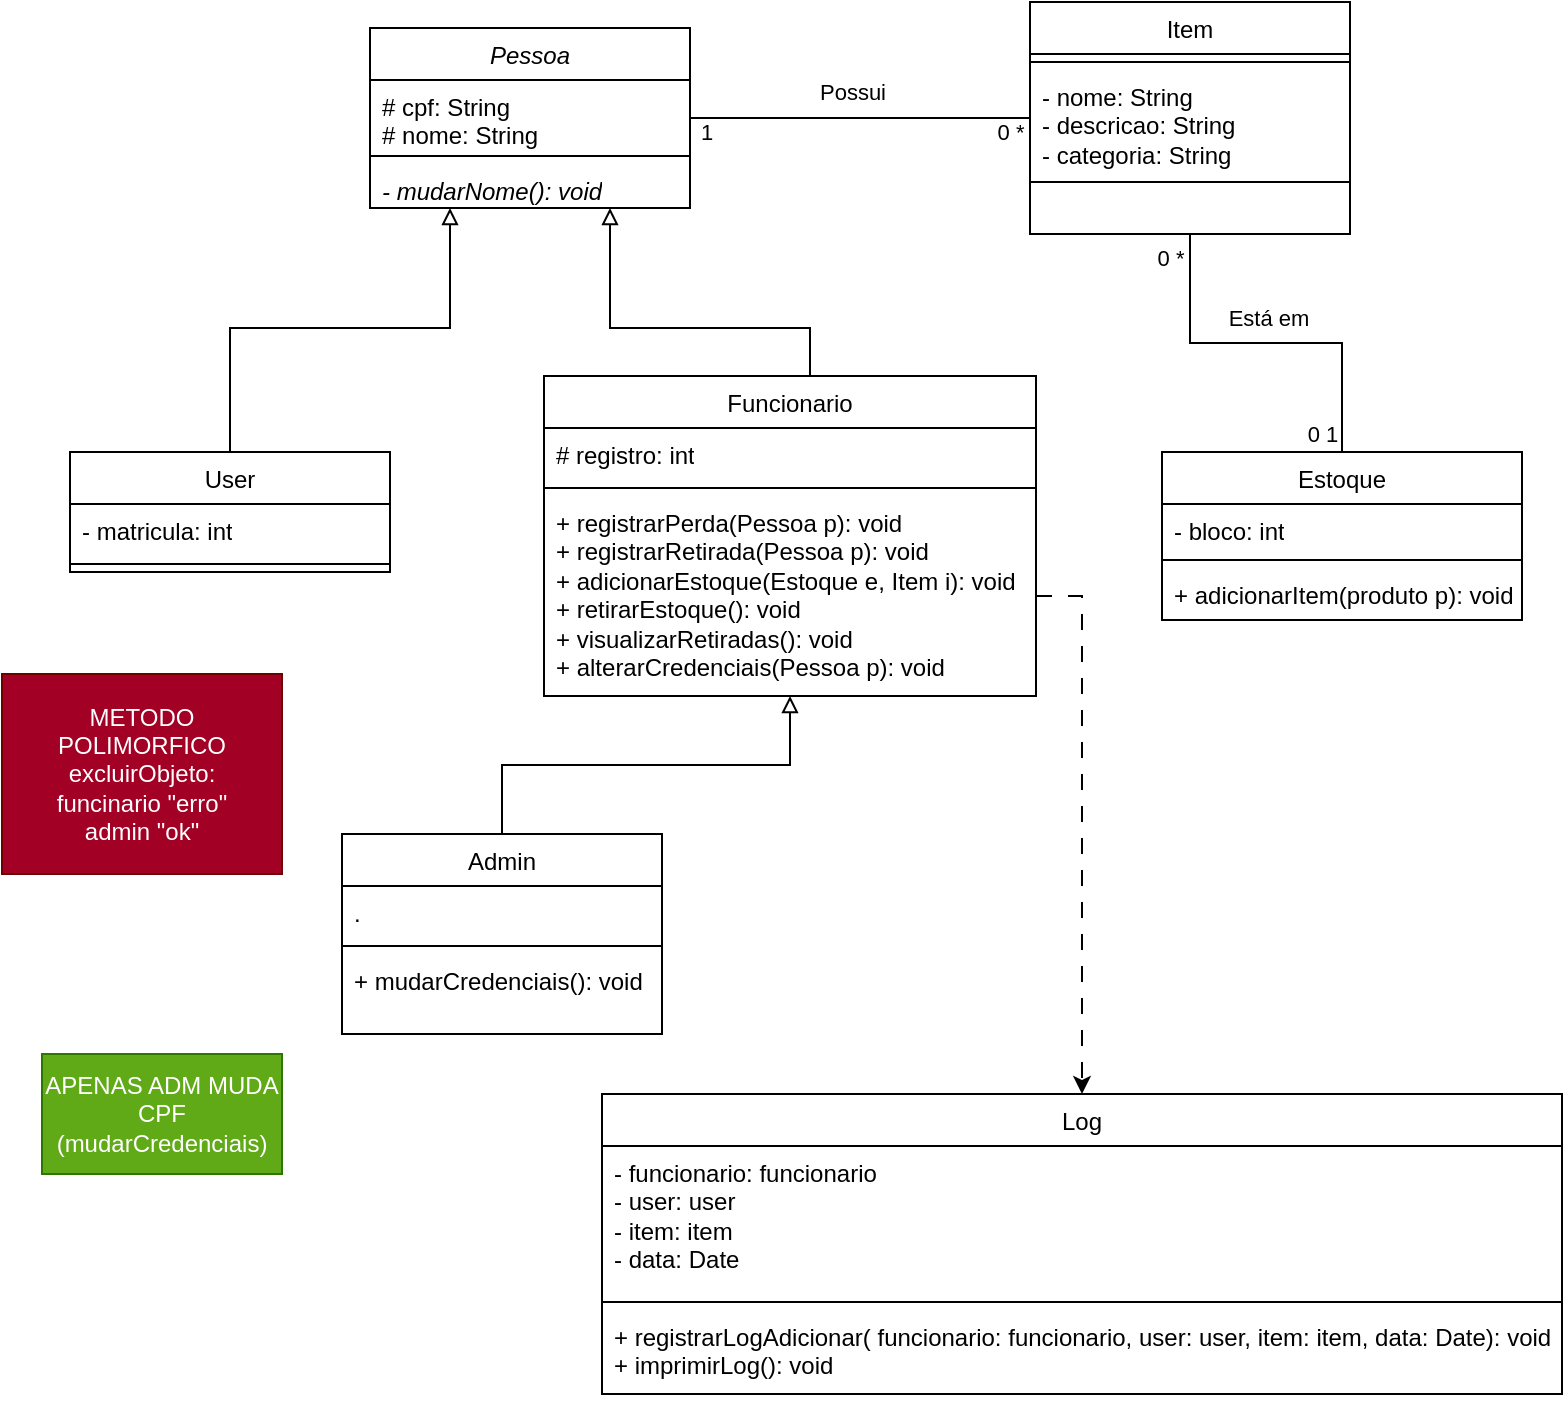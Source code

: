 <mxfile version="24.7.17">
  <diagram id="C5RBs43oDa-KdzZeNtuy" name="Page-1">
    <mxGraphModel dx="712" dy="959" grid="1" gridSize="10" guides="1" tooltips="1" connect="1" arrows="1" fold="1" page="1" pageScale="1" pageWidth="827" pageHeight="1169" math="0" shadow="0">
      <root>
        <mxCell id="WIyWlLk6GJQsqaUBKTNV-0" />
        <mxCell id="WIyWlLk6GJQsqaUBKTNV-1" parent="WIyWlLk6GJQsqaUBKTNV-0" />
        <mxCell id="UHU5LySBgqJcrCKdAxT_-64" style="edgeStyle=orthogonalEdgeStyle;rounded=0;orthogonalLoop=1;jettySize=auto;html=1;entryX=0.5;entryY=0;entryDx=0;entryDy=0;endArrow=none;endFill=0;startArrow=block;startFill=0;" parent="WIyWlLk6GJQsqaUBKTNV-1" source="UHU5LySBgqJcrCKdAxT_-36" target="UHU5LySBgqJcrCKdAxT_-40" edge="1">
          <mxGeometry relative="1" as="geometry">
            <Array as="points">
              <mxPoint x="244" y="267" />
              <mxPoint x="134" y="267" />
            </Array>
          </mxGeometry>
        </mxCell>
        <mxCell id="UHU5LySBgqJcrCKdAxT_-67" style="edgeStyle=orthogonalEdgeStyle;rounded=0;orthogonalLoop=1;jettySize=auto;html=1;endArrow=none;endFill=0;" parent="WIyWlLk6GJQsqaUBKTNV-1" source="UHU5LySBgqJcrCKdAxT_-36" target="UHU5LySBgqJcrCKdAxT_-52" edge="1">
          <mxGeometry relative="1" as="geometry" />
        </mxCell>
        <mxCell id="UHU5LySBgqJcrCKdAxT_-68" value="Possui" style="edgeLabel;html=1;align=center;verticalAlign=middle;resizable=0;points=[];" parent="UHU5LySBgqJcrCKdAxT_-67" vertex="1" connectable="0">
          <mxGeometry x="-0.359" relative="1" as="geometry">
            <mxPoint x="26" y="-13" as="offset" />
          </mxGeometry>
        </mxCell>
        <mxCell id="UHU5LySBgqJcrCKdAxT_-69" value="0 *" style="edgeLabel;html=1;align=center;verticalAlign=middle;resizable=0;points=[];" parent="UHU5LySBgqJcrCKdAxT_-67" vertex="1" connectable="0">
          <mxGeometry x="0.823" relative="1" as="geometry">
            <mxPoint x="5" y="7" as="offset" />
          </mxGeometry>
        </mxCell>
        <mxCell id="UHU5LySBgqJcrCKdAxT_-70" value="1" style="edgeLabel;html=1;align=center;verticalAlign=middle;resizable=0;points=[];" parent="UHU5LySBgqJcrCKdAxT_-67" vertex="1" connectable="0">
          <mxGeometry x="-0.913" relative="1" as="geometry">
            <mxPoint y="7" as="offset" />
          </mxGeometry>
        </mxCell>
        <mxCell id="UHU5LySBgqJcrCKdAxT_-36" value="&lt;span style=&quot;font-weight: normal;&quot;&gt;&lt;i&gt;Pessoa&lt;/i&gt;&lt;/span&gt;" style="swimlane;fontStyle=1;align=center;verticalAlign=top;childLayout=stackLayout;horizontal=1;startSize=26;horizontalStack=0;resizeParent=1;resizeParentMax=0;resizeLast=0;collapsible=1;marginBottom=0;whiteSpace=wrap;html=1;" parent="WIyWlLk6GJQsqaUBKTNV-1" vertex="1">
          <mxGeometry x="204" y="117" width="160" height="90" as="geometry" />
        </mxCell>
        <mxCell id="UHU5LySBgqJcrCKdAxT_-37" value="# cpf: String&lt;br&gt;&lt;div&gt;&lt;span style=&quot;background-color: initial;&quot;&gt;#&lt;/span&gt;&amp;nbsp;nome: String&lt;/div&gt;" style="text;strokeColor=none;fillColor=none;align=left;verticalAlign=top;spacingLeft=4;spacingRight=4;overflow=hidden;rotatable=0;points=[[0,0.5],[1,0.5]];portConstraint=eastwest;whiteSpace=wrap;html=1;" parent="UHU5LySBgqJcrCKdAxT_-36" vertex="1">
          <mxGeometry y="26" width="160" height="34" as="geometry" />
        </mxCell>
        <mxCell id="UHU5LySBgqJcrCKdAxT_-38" value="" style="line;strokeWidth=1;fillColor=none;align=left;verticalAlign=middle;spacingTop=-1;spacingLeft=3;spacingRight=3;rotatable=0;labelPosition=right;points=[];portConstraint=eastwest;strokeColor=inherit;" parent="UHU5LySBgqJcrCKdAxT_-36" vertex="1">
          <mxGeometry y="60" width="160" height="8" as="geometry" />
        </mxCell>
        <mxCell id="UHU5LySBgqJcrCKdAxT_-39" value="&lt;div&gt;&lt;i&gt;- mudarNome(): void&lt;/i&gt;&lt;/div&gt;" style="text;strokeColor=none;fillColor=none;align=left;verticalAlign=top;spacingLeft=4;spacingRight=4;overflow=hidden;rotatable=0;points=[[0,0.5],[1,0.5]];portConstraint=eastwest;whiteSpace=wrap;html=1;" parent="UHU5LySBgqJcrCKdAxT_-36" vertex="1">
          <mxGeometry y="68" width="160" height="22" as="geometry" />
        </mxCell>
        <mxCell id="UHU5LySBgqJcrCKdAxT_-40" value="&lt;span style=&quot;font-weight: 400; text-wrap: nowrap;&quot;&gt;User&lt;/span&gt;" style="swimlane;fontStyle=1;align=center;verticalAlign=top;childLayout=stackLayout;horizontal=1;startSize=26;horizontalStack=0;resizeParent=1;resizeParentMax=0;resizeLast=0;collapsible=1;marginBottom=0;whiteSpace=wrap;html=1;" parent="WIyWlLk6GJQsqaUBKTNV-1" vertex="1">
          <mxGeometry x="54" y="329" width="160" height="60" as="geometry" />
        </mxCell>
        <mxCell id="UHU5LySBgqJcrCKdAxT_-41" value="- matricula: int" style="text;strokeColor=none;fillColor=none;align=left;verticalAlign=top;spacingLeft=4;spacingRight=4;overflow=hidden;rotatable=0;points=[[0,0.5],[1,0.5]];portConstraint=eastwest;whiteSpace=wrap;html=1;" parent="UHU5LySBgqJcrCKdAxT_-40" vertex="1">
          <mxGeometry y="26" width="160" height="26" as="geometry" />
        </mxCell>
        <mxCell id="UHU5LySBgqJcrCKdAxT_-42" value="" style="line;strokeWidth=1;fillColor=none;align=left;verticalAlign=middle;spacingTop=-1;spacingLeft=3;spacingRight=3;rotatable=0;labelPosition=right;points=[];portConstraint=eastwest;strokeColor=inherit;" parent="UHU5LySBgqJcrCKdAxT_-40" vertex="1">
          <mxGeometry y="52" width="160" height="8" as="geometry" />
        </mxCell>
        <mxCell id="UHU5LySBgqJcrCKdAxT_-65" style="edgeStyle=orthogonalEdgeStyle;rounded=0;orthogonalLoop=1;jettySize=auto;html=1;endArrow=block;endFill=0;" parent="WIyWlLk6GJQsqaUBKTNV-1" source="UHU5LySBgqJcrCKdAxT_-44" target="UHU5LySBgqJcrCKdAxT_-36" edge="1">
          <mxGeometry relative="1" as="geometry">
            <Array as="points">
              <mxPoint x="424" y="267" />
              <mxPoint x="324" y="267" />
            </Array>
          </mxGeometry>
        </mxCell>
        <mxCell id="UHU5LySBgqJcrCKdAxT_-44" value="&lt;span style=&quot;font-weight: 400; text-wrap: nowrap;&quot;&gt;Funcionario&lt;/span&gt;" style="swimlane;fontStyle=1;align=center;verticalAlign=top;childLayout=stackLayout;horizontal=1;startSize=26;horizontalStack=0;resizeParent=1;resizeParentMax=0;resizeLast=0;collapsible=1;marginBottom=0;whiteSpace=wrap;html=1;" parent="WIyWlLk6GJQsqaUBKTNV-1" vertex="1">
          <mxGeometry x="291" y="291" width="246" height="160" as="geometry" />
        </mxCell>
        <mxCell id="UHU5LySBgqJcrCKdAxT_-45" value="#&amp;nbsp;registro: int" style="text;strokeColor=none;fillColor=none;align=left;verticalAlign=top;spacingLeft=4;spacingRight=4;overflow=hidden;rotatable=0;points=[[0,0.5],[1,0.5]];portConstraint=eastwest;whiteSpace=wrap;html=1;" parent="UHU5LySBgqJcrCKdAxT_-44" vertex="1">
          <mxGeometry y="26" width="246" height="26" as="geometry" />
        </mxCell>
        <mxCell id="UHU5LySBgqJcrCKdAxT_-46" value="" style="line;strokeWidth=1;fillColor=none;align=left;verticalAlign=middle;spacingTop=-1;spacingLeft=3;spacingRight=3;rotatable=0;labelPosition=right;points=[];portConstraint=eastwest;strokeColor=inherit;" parent="UHU5LySBgqJcrCKdAxT_-44" vertex="1">
          <mxGeometry y="52" width="246" height="8" as="geometry" />
        </mxCell>
        <mxCell id="UHU5LySBgqJcrCKdAxT_-47" value="+ registrarPerda(Pessoa p): void&lt;div&gt;+ registrarRetirada(Pessoa p): void&lt;div&gt;+ adicionarEstoque(Estoque e, Item i): void&lt;/div&gt;&lt;/div&gt;&lt;div&gt;+ retirarEstoque(): void&lt;br&gt;+ visualizarRetiradas(): void&lt;br&gt;&lt;div&gt;+ alterarCredenciais(Pessoa p): void&lt;/div&gt;&lt;/div&gt;" style="text;strokeColor=none;fillColor=none;align=left;verticalAlign=top;spacingLeft=4;spacingRight=4;overflow=hidden;rotatable=0;points=[[0,0.5],[1,0.5]];portConstraint=eastwest;whiteSpace=wrap;html=1;" parent="UHU5LySBgqJcrCKdAxT_-44" vertex="1">
          <mxGeometry y="60" width="246" height="100" as="geometry" />
        </mxCell>
        <mxCell id="UHU5LySBgqJcrCKdAxT_-66" style="edgeStyle=orthogonalEdgeStyle;rounded=0;orthogonalLoop=1;jettySize=auto;html=1;endArrow=block;endFill=0;" parent="WIyWlLk6GJQsqaUBKTNV-1" source="UHU5LySBgqJcrCKdAxT_-48" target="UHU5LySBgqJcrCKdAxT_-44" edge="1">
          <mxGeometry relative="1" as="geometry" />
        </mxCell>
        <mxCell id="UHU5LySBgqJcrCKdAxT_-48" value="&lt;span style=&quot;font-weight: 400; text-wrap: nowrap;&quot;&gt;Admin&lt;/span&gt;" style="swimlane;fontStyle=1;align=center;verticalAlign=top;childLayout=stackLayout;horizontal=1;startSize=26;horizontalStack=0;resizeParent=1;resizeParentMax=0;resizeLast=0;collapsible=1;marginBottom=0;whiteSpace=wrap;html=1;" parent="WIyWlLk6GJQsqaUBKTNV-1" vertex="1">
          <mxGeometry x="190" y="520" width="160" height="100" as="geometry" />
        </mxCell>
        <mxCell id="UHU5LySBgqJcrCKdAxT_-49" value="." style="text;strokeColor=none;fillColor=none;align=left;verticalAlign=top;spacingLeft=4;spacingRight=4;overflow=hidden;rotatable=0;points=[[0,0.5],[1,0.5]];portConstraint=eastwest;whiteSpace=wrap;html=1;" parent="UHU5LySBgqJcrCKdAxT_-48" vertex="1">
          <mxGeometry y="26" width="160" height="26" as="geometry" />
        </mxCell>
        <mxCell id="UHU5LySBgqJcrCKdAxT_-50" value="" style="line;strokeWidth=1;fillColor=none;align=left;verticalAlign=middle;spacingTop=-1;spacingLeft=3;spacingRight=3;rotatable=0;labelPosition=right;points=[];portConstraint=eastwest;strokeColor=inherit;" parent="UHU5LySBgqJcrCKdAxT_-48" vertex="1">
          <mxGeometry y="52" width="160" height="8" as="geometry" />
        </mxCell>
        <mxCell id="UHU5LySBgqJcrCKdAxT_-51" value="+ mudarCredenciais(): void" style="text;strokeColor=none;fillColor=none;align=left;verticalAlign=top;spacingLeft=4;spacingRight=4;overflow=hidden;rotatable=0;points=[[0,0.5],[1,0.5]];portConstraint=eastwest;whiteSpace=wrap;html=1;" parent="UHU5LySBgqJcrCKdAxT_-48" vertex="1">
          <mxGeometry y="60" width="160" height="40" as="geometry" />
        </mxCell>
        <mxCell id="UHU5LySBgqJcrCKdAxT_-71" style="edgeStyle=orthogonalEdgeStyle;rounded=0;orthogonalLoop=1;jettySize=auto;html=1;endArrow=none;endFill=0;" parent="WIyWlLk6GJQsqaUBKTNV-1" source="UHU5LySBgqJcrCKdAxT_-52" target="UHU5LySBgqJcrCKdAxT_-60" edge="1">
          <mxGeometry relative="1" as="geometry" />
        </mxCell>
        <mxCell id="7O3RB1hJ2Vng_7oobwVY-0" value="Está em" style="edgeLabel;html=1;align=center;verticalAlign=middle;resizable=0;points=[];" parent="UHU5LySBgqJcrCKdAxT_-71" vertex="1" connectable="0">
          <mxGeometry x="-0.123" y="3" relative="1" as="geometry">
            <mxPoint x="12" y="-10" as="offset" />
          </mxGeometry>
        </mxCell>
        <mxCell id="7O3RB1hJ2Vng_7oobwVY-1" value="0 1" style="edgeLabel;html=1;align=center;verticalAlign=middle;resizable=0;points=[];" parent="UHU5LySBgqJcrCKdAxT_-71" vertex="1" connectable="0">
          <mxGeometry x="0.901" relative="1" as="geometry">
            <mxPoint x="-10" as="offset" />
          </mxGeometry>
        </mxCell>
        <mxCell id="7O3RB1hJ2Vng_7oobwVY-2" value="0 *" style="edgeLabel;html=1;align=center;verticalAlign=middle;resizable=0;points=[];" parent="UHU5LySBgqJcrCKdAxT_-71" vertex="1" connectable="0">
          <mxGeometry x="-0.876" relative="1" as="geometry">
            <mxPoint x="-10" as="offset" />
          </mxGeometry>
        </mxCell>
        <mxCell id="UHU5LySBgqJcrCKdAxT_-52" value="&lt;span style=&quot;font-weight: 400; text-wrap: nowrap;&quot;&gt;Item&lt;/span&gt;" style="swimlane;fontStyle=1;align=center;verticalAlign=top;childLayout=stackLayout;horizontal=1;startSize=26;horizontalStack=0;resizeParent=1;resizeParentMax=0;resizeLast=0;collapsible=1;marginBottom=0;whiteSpace=wrap;html=1;" parent="WIyWlLk6GJQsqaUBKTNV-1" vertex="1">
          <mxGeometry x="534" y="104" width="160" height="116" as="geometry" />
        </mxCell>
        <mxCell id="UHU5LySBgqJcrCKdAxT_-54" value="" style="line;strokeWidth=1;fillColor=none;align=left;verticalAlign=middle;spacingTop=-1;spacingLeft=3;spacingRight=3;rotatable=0;labelPosition=right;points=[];portConstraint=eastwest;strokeColor=inherit;" parent="UHU5LySBgqJcrCKdAxT_-52" vertex="1">
          <mxGeometry y="26" width="160" height="8" as="geometry" />
        </mxCell>
        <mxCell id="UHU5LySBgqJcrCKdAxT_-53" value="- nome: String&lt;div&gt;- descricao: String&lt;br&gt;&lt;/div&gt;&lt;div&gt;- categoria: String&lt;/div&gt;" style="text;strokeColor=none;fillColor=none;align=left;verticalAlign=top;spacingLeft=4;spacingRight=4;overflow=hidden;rotatable=0;points=[[0,0.5],[1,0.5]];portConstraint=eastwest;whiteSpace=wrap;html=1;" parent="UHU5LySBgqJcrCKdAxT_-52" vertex="1">
          <mxGeometry y="34" width="160" height="56" as="geometry" />
        </mxCell>
        <mxCell id="UHU5LySBgqJcrCKdAxT_-55" value="" style="text;strokeColor=default;fillColor=none;align=left;verticalAlign=top;spacingLeft=4;spacingRight=4;overflow=hidden;rotatable=0;points=[[0,0.5],[1,0.5]];portConstraint=eastwest;whiteSpace=wrap;html=1;" parent="UHU5LySBgqJcrCKdAxT_-52" vertex="1">
          <mxGeometry y="90" width="160" height="26" as="geometry" />
        </mxCell>
        <mxCell id="UHU5LySBgqJcrCKdAxT_-60" value="&lt;span style=&quot;font-weight: 400; text-wrap: nowrap;&quot;&gt;Estoque&lt;/span&gt;" style="swimlane;fontStyle=1;align=center;verticalAlign=top;childLayout=stackLayout;horizontal=1;startSize=26;horizontalStack=0;resizeParent=1;resizeParentMax=0;resizeLast=0;collapsible=1;marginBottom=0;whiteSpace=wrap;html=1;" parent="WIyWlLk6GJQsqaUBKTNV-1" vertex="1">
          <mxGeometry x="600" y="329" width="180" height="84" as="geometry" />
        </mxCell>
        <mxCell id="UHU5LySBgqJcrCKdAxT_-61" value="- bloco: int" style="text;strokeColor=none;fillColor=none;align=left;verticalAlign=top;spacingLeft=4;spacingRight=4;overflow=hidden;rotatable=0;points=[[0,0.5],[1,0.5]];portConstraint=eastwest;whiteSpace=wrap;html=1;" parent="UHU5LySBgqJcrCKdAxT_-60" vertex="1">
          <mxGeometry y="26" width="180" height="24" as="geometry" />
        </mxCell>
        <mxCell id="UHU5LySBgqJcrCKdAxT_-62" value="" style="line;strokeWidth=1;fillColor=none;align=left;verticalAlign=middle;spacingTop=-1;spacingLeft=3;spacingRight=3;rotatable=0;labelPosition=right;points=[];portConstraint=eastwest;strokeColor=inherit;" parent="UHU5LySBgqJcrCKdAxT_-60" vertex="1">
          <mxGeometry y="50" width="180" height="8" as="geometry" />
        </mxCell>
        <mxCell id="UHU5LySBgqJcrCKdAxT_-63" value="+ adicionarItem(produto p): void" style="text;strokeColor=none;fillColor=none;align=left;verticalAlign=top;spacingLeft=4;spacingRight=4;overflow=hidden;rotatable=0;points=[[0,0.5],[1,0.5]];portConstraint=eastwest;whiteSpace=wrap;html=1;" parent="UHU5LySBgqJcrCKdAxT_-60" vertex="1">
          <mxGeometry y="58" width="180" height="26" as="geometry" />
        </mxCell>
        <mxCell id="7O3RB1hJ2Vng_7oobwVY-4" value="&lt;span style=&quot;font-weight: 400; text-wrap: nowrap;&quot;&gt;Log&lt;/span&gt;" style="swimlane;fontStyle=1;align=center;verticalAlign=top;childLayout=stackLayout;horizontal=1;startSize=26;horizontalStack=0;resizeParent=1;resizeParentMax=0;resizeLast=0;collapsible=1;marginBottom=0;whiteSpace=wrap;html=1;" parent="WIyWlLk6GJQsqaUBKTNV-1" vertex="1">
          <mxGeometry x="320" y="650" width="480" height="150" as="geometry" />
        </mxCell>
        <mxCell id="7O3RB1hJ2Vng_7oobwVY-5" value="- funcionario: funcionario&lt;div&gt;- user: user&amp;nbsp;&lt;/div&gt;&lt;div&gt;- item: item&lt;/div&gt;&lt;div&gt;- data: Date&lt;br&gt;&lt;span style=&quot;color: rgba(0, 0, 0, 0); font-family: monospace; font-size: 0px; text-wrap: nowrap;&quot;&gt;%3CmxGraphModel%3E%3Croot%3E%3CmxCell%20id%3D%220%22%2F%3E%3CmxCell%20id%3D%221%22%20parent%3D%220%22%2F%3E%3CmxCell%20id%3D%222%22%20value%3D%22%26lt%3Bspan%20style%3D%26quot%3Bfont-weight%3A%20400%3B%20text-wrap%3A%20nowrap%3B%26quot%3B%26gt%3BUser%26lt%3B%2Fspan%26gt%3B%22%20style%3D%22swimlane%3BfontStyle%3D1%3Balign%3Dcenter%3BverticalAlign%3Dtop%3BchildLayout%3DstackLayout%3Bhorizontal%3D1%3BstartSize%3D26%3BhorizontalStack%3D0%3BresizeParent%3D1%3BresizeParentMax%3D0%3BresizeLast%3D0%3Bcollapsible%3D1%3BmarginBottom%3D0%3BwhiteSpace%3Dwrap%3Bhtml%3D1%3B%22%20vertex%3D%221%22%20parent%3D%221%22%3E%3CmxGeometry%20x%3D%2254%22%20y%3D%22329%22%20width%3D%22160%22%20height%3D%2286%22%20as%3D%22geometry%22%2F%3E%3C%2FmxCell%3E%3CmxCell%20id%3D%223%22%20value%3D%22-%20matricula%3A%20int%22%20style%3D%22text%3BstrokeColor%3Dnone%3BfillColor%3Dnone%3Balign%3Dleft%3BverticalAlign%3Dtop%3BspacingLeft%3D4%3BspacingRight%3D4%3Boverflow%3Dhidden%3Brotatable%3D0%3Bpoints%3D%5B%5B0%2C0.5%5D%2C%5B1%2C0.5%5D%5D%3BportConstraint%3Deastwest%3BwhiteSpace%3Dwrap%3Bhtml%3D1%3B%22%20vertex%3D%221%22%20parent%3D%222%22%3E%3CmxGeometry%20y%3D%2226%22%20width%3D%22160%22%20height%3D%2226%22%20as%3D%22geometry%22%2F%3E%3C%2FmxCell%3E%3CmxCell%20id%3D%224%22%20value%3D%22%22%20style%3D%22line%3BstrokeWidth%3D1%3BfillColor%3Dnone%3Balign%3Dleft%3BverticalAlign%3Dmiddle%3BspacingTop%3D-1%3BspacingLeft%3D3%3BspacingRight%3D3%3Brotatable%3D0%3BlabelPosition%3Dright%3Bpoints%3D%5B%5D%3BportConstraint%3Deastwest%3BstrokeColor%3Dinherit%3B%22%20vertex%3D%221%22%20parent%3D%222%22%3E%3CmxGeometry%20y%3D%2252%22%20width%3D%22160%22%20height%3D%228%22%20as%3D%22geometry%22%2F%3E%3C%2FmxCell%3E%3CmxCell%20id%3D%225%22%20value%3D%22%2B%20method(type)%3A%20type%22%20style%3D%22text%3BstrokeColor%3Dnone%3BfillColor%3Dnone%3Balign%3Dleft%3BverticalAlign%3Dtop%3BspacingLeft%3D4%3BspacingRight%3D4%3Boverflow%3Dhidden%3Brotatable%3D0%3Bpoints%3D%5B%5B0%2C0.5%5D%2C%5B1%2C0.5%5D%5D%3BportConstraint%3Deastwest%3BwhiteSpace%3Dwrap%3Bhtml%3D1%3B%22%20vertex%3D%221%22%20parent%3D%222%22%3E%3CmxGeometry%20y%3D%2260%22%20width%3D%22160%22%20height%3D%2226%22%20as%3D%22geometry%22%2F%3E%3C%2FmxCell%3E%3C%2Froot%3E%3C%2FmxGraphModel%3E&lt;br&gt;&lt;br&gt;&lt;/span&gt;&lt;div&gt;&lt;span style=&quot;color: rgba(0, 0, 0, 0); font-family: monospace; font-size: 0px; text-wrap: nowrap;&quot;&gt;ipybrbfiebger&lt;/span&gt;&lt;/div&gt;&lt;/div&gt;" style="text;strokeColor=none;fillColor=none;align=left;verticalAlign=top;spacingLeft=4;spacingRight=4;overflow=hidden;rotatable=0;points=[[0,0.5],[1,0.5]];portConstraint=eastwest;whiteSpace=wrap;html=1;" parent="7O3RB1hJ2Vng_7oobwVY-4" vertex="1">
          <mxGeometry y="26" width="480" height="74" as="geometry" />
        </mxCell>
        <mxCell id="7O3RB1hJ2Vng_7oobwVY-6" value="" style="line;strokeWidth=1;fillColor=none;align=left;verticalAlign=middle;spacingTop=-1;spacingLeft=3;spacingRight=3;rotatable=0;labelPosition=right;points=[];portConstraint=eastwest;strokeColor=inherit;" parent="7O3RB1hJ2Vng_7oobwVY-4" vertex="1">
          <mxGeometry y="100" width="480" height="8" as="geometry" />
        </mxCell>
        <mxCell id="7O3RB1hJ2Vng_7oobwVY-7" value="+ registrarLogAdicionar( funcionario: funcionario,&amp;nbsp;&lt;span style=&quot;background-color: initial;&quot;&gt;user: user,&amp;nbsp;&lt;/span&gt;&lt;span style=&quot;background-color: initial;&quot;&gt;item: item,&amp;nbsp;&lt;/span&gt;&lt;span style=&quot;background-color: initial;&quot;&gt;data: Date): void&lt;br&gt;+ imprimirLog(): void&lt;br&gt;&lt;/span&gt;&lt;div&gt;&lt;span style=&quot;color: rgba(0, 0, 0, 0); font-family: monospace; font-size: 0px; text-wrap: nowrap;&quot;&gt;%3CmxGraphModel%3E%3Croot%3E%3CmxCell%20id%3D%220%22%2F%3E%3CmxCell%20id%3D%221%22%20parent%3D%220%22%2F%3E%3CmxCell%20id%3D%222%22%20value%3D%22%26lt%3Bspan%20style%3D%26quot%3Bfont-weight%3A%20400%3B%20text-wrap%3A%20nowrap%3B%26quot%3B%26gt%3BUser%26lt%3B%2Fspan%26gt%3B%22%20style%3D%22swimlane%3BfontStyle%3D1%3Balign%3Dcenter%3BverticalAlign%3Dtop%3BchildLayout%3DstackLayout%3Bhorizontal%3D1%3BstartSize%3D26%3BhorizontalStack%3D0%3BresizeParent%3D1%3BresizeParentMax%3D0%3BresizeLast%3D0%3Bcollapsible%3D1%3BmarginBottom%3D0%3BwhiteSpace%3Dwrap%3Bhtml%3D1%3B%22%20vertex%3D%221%22%20parent%3D%221%22%3E%3CmxGeometry%20x%3D%2254%22%20y%3D%22329%22%20width%3D%22160%22%20height%3D%2286%22%20as%3D%22geometry%22%2F%3E%3C%2FmxCell%3E%3CmxCell%20id%3D%223%22%20value%3D%22-%20matricula%3A%20int%22%20style%3D%22text%3BstrokeColor%3Dnone%3BfillColor%3Dnone%3Balign%3Dleft%3BverticalAlign%3Dtop%3BspacingLeft%3D4%3BspacingRight%3D4%3Boverflow%3Dhidden%3Brotatable%3D0%3Bpoints%3D%5B%5B0%2C0.5%5D%2C%5B1%2C0.5%5D%5D%3BportConstraint%3Deastwest%3BwhiteSpace%3Dwrap%3Bhtml%3D1%3B%22%20vertex%3D%221%22%20parent%3D%222%22%3E%3CmxGeometry%20y%3D%2226%22%20width%3D%22160%22%20height%3D%2226%22%20as%3D%22geometry%22%2F%3E%3C%2FmxCell%3E%3CmxCell%20id%3D%224%22%20value%3D%22%22%20style%3D%22line%3BstrokeWidth%3D1%3BfillColor%3Dnone%3Balign%3Dleft%3BverticalAlign%3Dmiddle%3BspacingTop%3D-1%3BspacingLeft%3D3%3BspacingRight%3D3%3Brotatable%3D0%3BlabelPosition%3Dright%3Bpoints%3D%5B%5D%3BportConstraint%3Deastwest%3BstrokeColor%3Dinherit%3B%22%20vertex%3D%221%22%20parent%3D%222%22%3E%3CmxGeometry%20y%3D%2252%22%20width%3D%22160%22%20height%3D%228%22%20as%3D%22geometry%22%2F%3E%3C%2FmxCell%3E%3CmxCell%20id%3D%225%22%20value%3D%22%2B%20method(type)%3A%20type%22%20style%3D%22text%3BstrokeColor%3Dnone%3BfillColor%3Dnone%3Balign%3Dleft%3BverticalAlign%3Dtop%3BspacingLeft%3D4%3BspacingRight%3D4%3Boverflow%3Dhidden%3Brotatable%3D0%3Bpoints%3D%5B%5B0%2C0.5%5D%2C%5B1%2C0.5%5D%5D%3BportConstraint%3Deastwest%3BwhiteSpace%3Dwrap%3Bhtml%3D1%3B%22%20vertex%3D%221%22%20parent%3D%222%22%3E%3CmxGeometry%20y%3D%2260%22%20width%3D%22160%22%20height%3D%2226%22%20as%3D%22geometry%22%2F%3E%3C%2FmxCell%3E%3C%2Froot%3E%3C%2FmxGraphModel%3E&lt;br&gt;&lt;br&gt;&lt;/span&gt;&lt;div&gt;&lt;span style=&quot;color: rgba(0, 0, 0, 0); font-family: monospace; font-size: 0px; text-wrap: nowrap;&quot;&gt;ipybrbfiebger&lt;/span&gt;&lt;/div&gt;&lt;/div&gt;" style="text;strokeColor=none;fillColor=none;align=left;verticalAlign=top;spacingLeft=4;spacingRight=4;overflow=hidden;rotatable=0;points=[[0,0.5],[1,0.5]];portConstraint=eastwest;whiteSpace=wrap;html=1;" parent="7O3RB1hJ2Vng_7oobwVY-4" vertex="1">
          <mxGeometry y="108" width="480" height="42" as="geometry" />
        </mxCell>
        <mxCell id="7O3RB1hJ2Vng_7oobwVY-3" style="edgeStyle=orthogonalEdgeStyle;rounded=0;orthogonalLoop=1;jettySize=auto;html=1;dashed=1;dashPattern=8 8;" parent="WIyWlLk6GJQsqaUBKTNV-1" source="UHU5LySBgqJcrCKdAxT_-47" target="7O3RB1hJ2Vng_7oobwVY-4" edge="1">
          <mxGeometry relative="1" as="geometry">
            <mxPoint x="560" y="550" as="targetPoint" />
          </mxGeometry>
        </mxCell>
        <mxCell id="7O3RB1hJ2Vng_7oobwVY-8" value="METODO POLIMORFICO&lt;br&gt;excluirObjeto:&lt;div&gt;funcinario &quot;erro&quot;&lt;/div&gt;&lt;div&gt;admin &quot;ok&quot;&lt;/div&gt;" style="rounded=0;whiteSpace=wrap;html=1;fillColor=#a20025;fontColor=#ffffff;strokeColor=#6F0000;" parent="WIyWlLk6GJQsqaUBKTNV-1" vertex="1">
          <mxGeometry x="20" y="440" width="140" height="100" as="geometry" />
        </mxCell>
        <mxCell id="7O3RB1hJ2Vng_7oobwVY-9" value="APENAS ADM MUDA CPF (&lt;span style=&quot;text-align: left;&quot;&gt;mudarCredenciais)&lt;/span&gt;" style="rounded=0;whiteSpace=wrap;html=1;fillColor=#60a917;fontColor=#ffffff;strokeColor=#2D7600;" parent="WIyWlLk6GJQsqaUBKTNV-1" vertex="1">
          <mxGeometry x="40" y="630" width="120" height="60" as="geometry" />
        </mxCell>
      </root>
    </mxGraphModel>
  </diagram>
</mxfile>
